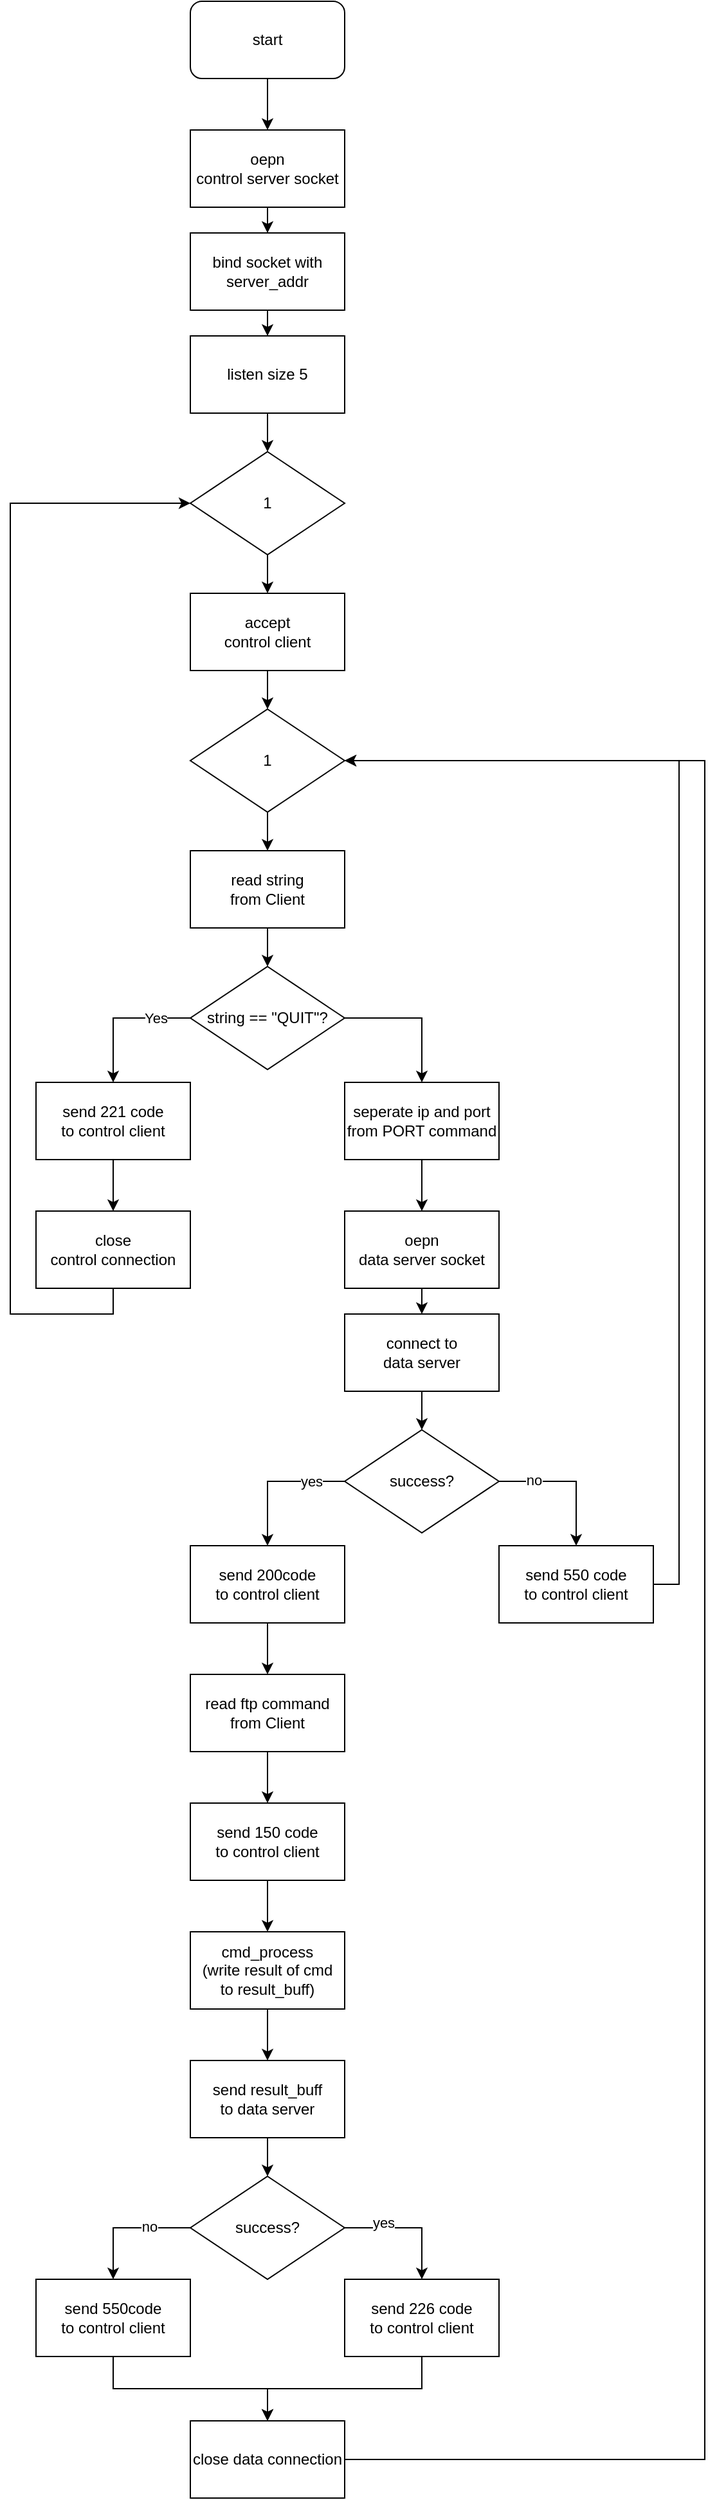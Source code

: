 <mxfile version="24.2.5" type="device">
  <diagram name="페이지-1" id="93DE7s4ki68VwjqAMXgv">
    <mxGraphModel dx="1194" dy="657" grid="1" gridSize="10" guides="1" tooltips="1" connect="1" arrows="1" fold="1" page="1" pageScale="1" pageWidth="827" pageHeight="1169" math="0" shadow="0">
      <root>
        <mxCell id="0" />
        <mxCell id="1" parent="0" />
        <mxCell id="M9bdW66WJYhsx1JfFgeZ-1" value="" style="edgeStyle=orthogonalEdgeStyle;rounded=0;orthogonalLoop=1;jettySize=auto;html=1;" edge="1" parent="1" source="vrBvipgxmOorZBdJkUtO-2" target="vrBvipgxmOorZBdJkUtO-7">
          <mxGeometry relative="1" as="geometry" />
        </mxCell>
        <mxCell id="vrBvipgxmOorZBdJkUtO-2" value="start" style="rounded=1;whiteSpace=wrap;html=1;" parent="1" vertex="1">
          <mxGeometry x="360" y="70" width="120" height="60" as="geometry" />
        </mxCell>
        <mxCell id="vrBvipgxmOorZBdJkUtO-10" value="" style="edgeStyle=orthogonalEdgeStyle;rounded=0;orthogonalLoop=1;jettySize=auto;html=1;" parent="1" source="vrBvipgxmOorZBdJkUtO-7" target="vrBvipgxmOorZBdJkUtO-8" edge="1">
          <mxGeometry relative="1" as="geometry" />
        </mxCell>
        <mxCell id="vrBvipgxmOorZBdJkUtO-7" value="oepn&lt;br&gt;control server socket" style="rounded=0;whiteSpace=wrap;html=1;" parent="1" vertex="1">
          <mxGeometry x="360" y="170" width="120" height="60" as="geometry" />
        </mxCell>
        <mxCell id="vrBvipgxmOorZBdJkUtO-14" value="" style="edgeStyle=orthogonalEdgeStyle;rounded=0;orthogonalLoop=1;jettySize=auto;html=1;" parent="1" source="vrBvipgxmOorZBdJkUtO-8" target="vrBvipgxmOorZBdJkUtO-12" edge="1">
          <mxGeometry relative="1" as="geometry" />
        </mxCell>
        <mxCell id="vrBvipgxmOorZBdJkUtO-8" value="bind socket with server_addr" style="whiteSpace=wrap;html=1;" parent="1" vertex="1">
          <mxGeometry x="360" y="250" width="120" height="60" as="geometry" />
        </mxCell>
        <mxCell id="HnC3ThLmGnI3ioGErX3l-3" value="" style="edgeStyle=orthogonalEdgeStyle;rounded=0;orthogonalLoop=1;jettySize=auto;html=1;" parent="1" source="vrBvipgxmOorZBdJkUtO-12" target="vrBvipgxmOorZBdJkUtO-37" edge="1">
          <mxGeometry relative="1" as="geometry" />
        </mxCell>
        <mxCell id="vrBvipgxmOorZBdJkUtO-12" value="listen size 5" style="whiteSpace=wrap;html=1;" parent="1" vertex="1">
          <mxGeometry x="360" y="330" width="120" height="60" as="geometry" />
        </mxCell>
        <mxCell id="HnC3ThLmGnI3ioGErX3l-35" value="" style="edgeStyle=orthogonalEdgeStyle;rounded=0;orthogonalLoop=1;jettySize=auto;html=1;" parent="1" source="vrBvipgxmOorZBdJkUtO-13" target="HnC3ThLmGnI3ioGErX3l-34" edge="1">
          <mxGeometry relative="1" as="geometry" />
        </mxCell>
        <mxCell id="vrBvipgxmOorZBdJkUtO-13" value="accept&lt;div&gt;control client&lt;/div&gt;" style="rounded=0;whiteSpace=wrap;html=1;" parent="1" vertex="1">
          <mxGeometry x="360" y="530" width="120" height="60" as="geometry" />
        </mxCell>
        <mxCell id="HnC3ThLmGnI3ioGErX3l-4" value="" style="edgeStyle=orthogonalEdgeStyle;rounded=0;orthogonalLoop=1;jettySize=auto;html=1;" parent="1" source="vrBvipgxmOorZBdJkUtO-37" target="vrBvipgxmOorZBdJkUtO-13" edge="1">
          <mxGeometry relative="1" as="geometry" />
        </mxCell>
        <mxCell id="vrBvipgxmOorZBdJkUtO-37" value="1" style="rhombus;whiteSpace=wrap;html=1;" parent="1" vertex="1">
          <mxGeometry x="360" y="420" width="120" height="80" as="geometry" />
        </mxCell>
        <mxCell id="vrBvipgxmOorZBdJkUtO-51" style="edgeStyle=orthogonalEdgeStyle;rounded=0;orthogonalLoop=1;jettySize=auto;html=1;entryX=0.5;entryY=0;entryDx=0;entryDy=0;" parent="1" source="vrBvipgxmOorZBdJkUtO-43" edge="1">
          <mxGeometry relative="1" as="geometry">
            <Array as="points">
              <mxPoint x="300" y="860" />
            </Array>
            <mxPoint x="300" y="910" as="targetPoint" />
          </mxGeometry>
        </mxCell>
        <mxCell id="vrBvipgxmOorZBdJkUtO-53" value="Yes" style="edgeLabel;html=1;align=center;verticalAlign=middle;resizable=0;points=[];" parent="vrBvipgxmOorZBdJkUtO-51" vertex="1" connectable="0">
          <mxGeometry x="-0.509" relative="1" as="geometry">
            <mxPoint as="offset" />
          </mxGeometry>
        </mxCell>
        <mxCell id="HnC3ThLmGnI3ioGErX3l-19" style="edgeStyle=orthogonalEdgeStyle;rounded=0;orthogonalLoop=1;jettySize=auto;html=1;entryX=0.5;entryY=0;entryDx=0;entryDy=0;" parent="1" source="vrBvipgxmOorZBdJkUtO-43" target="HnC3ThLmGnI3ioGErX3l-17" edge="1">
          <mxGeometry relative="1" as="geometry">
            <Array as="points">
              <mxPoint x="540" y="860" />
            </Array>
          </mxGeometry>
        </mxCell>
        <mxCell id="vrBvipgxmOorZBdJkUtO-43" value="string == &quot;QUIT&quot;?" style="rhombus;whiteSpace=wrap;html=1;" parent="1" vertex="1">
          <mxGeometry x="360" y="820" width="120" height="80" as="geometry" />
        </mxCell>
        <mxCell id="HnC3ThLmGnI3ioGErX3l-63" value="" style="edgeStyle=orthogonalEdgeStyle;rounded=0;orthogonalLoop=1;jettySize=auto;html=1;exitX=0.5;exitY=1;exitDx=0;exitDy=0;" parent="1" source="HnC3ThLmGnI3ioGErX3l-64" target="HnC3ThLmGnI3ioGErX3l-62" edge="1">
          <mxGeometry relative="1" as="geometry">
            <mxPoint x="420" y="1730" as="sourcePoint" />
          </mxGeometry>
        </mxCell>
        <mxCell id="HnC3ThLmGnI3ioGErX3l-10" value="" style="edgeStyle=orthogonalEdgeStyle;rounded=0;orthogonalLoop=1;jettySize=auto;html=1;exitX=0.5;exitY=1;exitDx=0;exitDy=0;" parent="1" source="HnC3ThLmGnI3ioGErX3l-12" target="vrBvipgxmOorZBdJkUtO-43" edge="1">
          <mxGeometry relative="1" as="geometry">
            <mxPoint x="420" y="890" as="sourcePoint" />
          </mxGeometry>
        </mxCell>
        <mxCell id="HnC3ThLmGnI3ioGErX3l-12" value="read string&lt;div&gt;from Client&lt;/div&gt;" style="rounded=0;whiteSpace=wrap;html=1;" parent="1" vertex="1">
          <mxGeometry x="360" y="730" width="120" height="60" as="geometry" />
        </mxCell>
        <mxCell id="HnC3ThLmGnI3ioGErX3l-79" value="" style="edgeStyle=orthogonalEdgeStyle;rounded=0;orthogonalLoop=1;jettySize=auto;html=1;" parent="1" source="HnC3ThLmGnI3ioGErX3l-14" target="HnC3ThLmGnI3ioGErX3l-77" edge="1">
          <mxGeometry relative="1" as="geometry" />
        </mxCell>
        <mxCell id="HnC3ThLmGnI3ioGErX3l-14" value="send 221 code&lt;div&gt;to control client&lt;/div&gt;" style="rounded=0;whiteSpace=wrap;html=1;" parent="1" vertex="1">
          <mxGeometry x="240" y="910" width="120" height="60" as="geometry" />
        </mxCell>
        <mxCell id="HnC3ThLmGnI3ioGErX3l-38" style="edgeStyle=orthogonalEdgeStyle;rounded=0;orthogonalLoop=1;jettySize=auto;html=1;entryX=0;entryY=0.5;entryDx=0;entryDy=0;exitX=0.5;exitY=1;exitDx=0;exitDy=0;" parent="1" source="HnC3ThLmGnI3ioGErX3l-77" target="vrBvipgxmOorZBdJkUtO-37" edge="1">
          <mxGeometry relative="1" as="geometry">
            <mxPoint x="290" y="1061" as="sourcePoint" />
            <Array as="points">
              <mxPoint x="300" y="1090" />
              <mxPoint x="220" y="1090" />
              <mxPoint x="220" y="460" />
            </Array>
          </mxGeometry>
        </mxCell>
        <mxCell id="HnC3ThLmGnI3ioGErX3l-25" value="" style="edgeStyle=orthogonalEdgeStyle;rounded=0;orthogonalLoop=1;jettySize=auto;html=1;" parent="1" source="HnC3ThLmGnI3ioGErX3l-17" target="HnC3ThLmGnI3ioGErX3l-21" edge="1">
          <mxGeometry relative="1" as="geometry" />
        </mxCell>
        <mxCell id="HnC3ThLmGnI3ioGErX3l-17" value="seperate ip and port&lt;div&gt;from PORT command&lt;/div&gt;" style="rounded=0;whiteSpace=wrap;html=1;" parent="1" vertex="1">
          <mxGeometry x="480" y="910" width="120" height="60" as="geometry" />
        </mxCell>
        <mxCell id="HnC3ThLmGnI3ioGErX3l-21" value="oepn&lt;br&gt;data server socket" style="rounded=0;whiteSpace=wrap;html=1;" parent="1" vertex="1">
          <mxGeometry x="480" y="1010" width="120" height="60" as="geometry" />
        </mxCell>
        <mxCell id="HnC3ThLmGnI3ioGErX3l-22" style="edgeStyle=orthogonalEdgeStyle;rounded=0;orthogonalLoop=1;jettySize=auto;html=1;entryX=0.5;entryY=0;entryDx=0;entryDy=0;exitX=0.5;exitY=1;exitDx=0;exitDy=0;" parent="1" source="HnC3ThLmGnI3ioGErX3l-21" target="HnC3ThLmGnI3ioGErX3l-24" edge="1">
          <mxGeometry relative="1" as="geometry">
            <mxPoint x="540" y="1070" as="sourcePoint" />
          </mxGeometry>
        </mxCell>
        <mxCell id="HnC3ThLmGnI3ioGErX3l-27" value="" style="edgeStyle=orthogonalEdgeStyle;rounded=0;orthogonalLoop=1;jettySize=auto;html=1;" parent="1" source="HnC3ThLmGnI3ioGErX3l-24" target="HnC3ThLmGnI3ioGErX3l-26" edge="1">
          <mxGeometry relative="1" as="geometry" />
        </mxCell>
        <mxCell id="HnC3ThLmGnI3ioGErX3l-24" value="connect to&lt;div&gt;data server&lt;/div&gt;" style="rounded=0;whiteSpace=wrap;html=1;" parent="1" vertex="1">
          <mxGeometry x="480" y="1090" width="120" height="60" as="geometry" />
        </mxCell>
        <mxCell id="HnC3ThLmGnI3ioGErX3l-29" style="edgeStyle=orthogonalEdgeStyle;rounded=0;orthogonalLoop=1;jettySize=auto;html=1;entryX=0.5;entryY=0;entryDx=0;entryDy=0;" parent="1" source="HnC3ThLmGnI3ioGErX3l-26" target="HnC3ThLmGnI3ioGErX3l-28" edge="1">
          <mxGeometry relative="1" as="geometry">
            <Array as="points">
              <mxPoint x="660" y="1220" />
            </Array>
          </mxGeometry>
        </mxCell>
        <mxCell id="HnC3ThLmGnI3ioGErX3l-30" value="no" style="edgeLabel;html=1;align=center;verticalAlign=middle;resizable=0;points=[];" parent="HnC3ThLmGnI3ioGErX3l-29" vertex="1" connectable="0">
          <mxGeometry x="-0.509" y="1" relative="1" as="geometry">
            <mxPoint as="offset" />
          </mxGeometry>
        </mxCell>
        <mxCell id="HnC3ThLmGnI3ioGErX3l-32" style="edgeStyle=orthogonalEdgeStyle;rounded=0;orthogonalLoop=1;jettySize=auto;html=1;entryX=0.5;entryY=0;entryDx=0;entryDy=0;" parent="1" source="HnC3ThLmGnI3ioGErX3l-26" target="HnC3ThLmGnI3ioGErX3l-31" edge="1">
          <mxGeometry relative="1" as="geometry">
            <Array as="points">
              <mxPoint x="420" y="1220" />
            </Array>
          </mxGeometry>
        </mxCell>
        <mxCell id="HnC3ThLmGnI3ioGErX3l-33" value="yes" style="edgeLabel;html=1;align=center;verticalAlign=middle;resizable=0;points=[];" parent="HnC3ThLmGnI3ioGErX3l-32" vertex="1" connectable="0">
          <mxGeometry x="-0.527" relative="1" as="geometry">
            <mxPoint as="offset" />
          </mxGeometry>
        </mxCell>
        <mxCell id="HnC3ThLmGnI3ioGErX3l-26" value="success?" style="rhombus;whiteSpace=wrap;html=1;" parent="1" vertex="1">
          <mxGeometry x="480" y="1180" width="120" height="80" as="geometry" />
        </mxCell>
        <mxCell id="HnC3ThLmGnI3ioGErX3l-39" style="edgeStyle=orthogonalEdgeStyle;rounded=0;orthogonalLoop=1;jettySize=auto;html=1;entryX=1;entryY=0.5;entryDx=0;entryDy=0;exitX=1;exitY=0.5;exitDx=0;exitDy=0;" parent="1" source="HnC3ThLmGnI3ioGErX3l-28" target="HnC3ThLmGnI3ioGErX3l-34" edge="1">
          <mxGeometry relative="1" as="geometry">
            <mxPoint x="710" y="1400" as="sourcePoint" />
            <Array as="points">
              <mxPoint x="740" y="1300" />
              <mxPoint x="740" y="660" />
            </Array>
          </mxGeometry>
        </mxCell>
        <mxCell id="HnC3ThLmGnI3ioGErX3l-28" value="send 550 code&lt;div&gt;to control client&lt;/div&gt;" style="rounded=0;whiteSpace=wrap;html=1;" parent="1" vertex="1">
          <mxGeometry x="600" y="1270" width="120" height="60" as="geometry" />
        </mxCell>
        <mxCell id="HnC3ThLmGnI3ioGErX3l-42" value="" style="edgeStyle=orthogonalEdgeStyle;rounded=0;orthogonalLoop=1;jettySize=auto;html=1;entryX=0.5;entryY=0;entryDx=0;entryDy=0;" parent="1" source="HnC3ThLmGnI3ioGErX3l-31" target="HnC3ThLmGnI3ioGErX3l-46" edge="1">
          <mxGeometry relative="1" as="geometry">
            <mxPoint x="420" y="1370" as="targetPoint" />
          </mxGeometry>
        </mxCell>
        <mxCell id="HnC3ThLmGnI3ioGErX3l-31" value="send 200code&lt;div&gt;to control client&lt;/div&gt;" style="rounded=0;whiteSpace=wrap;html=1;" parent="1" vertex="1">
          <mxGeometry x="360" y="1270" width="120" height="60" as="geometry" />
        </mxCell>
        <mxCell id="HnC3ThLmGnI3ioGErX3l-37" style="edgeStyle=orthogonalEdgeStyle;rounded=0;orthogonalLoop=1;jettySize=auto;html=1;entryX=0.5;entryY=0;entryDx=0;entryDy=0;" parent="1" source="HnC3ThLmGnI3ioGErX3l-34" target="HnC3ThLmGnI3ioGErX3l-12" edge="1">
          <mxGeometry relative="1" as="geometry" />
        </mxCell>
        <mxCell id="HnC3ThLmGnI3ioGErX3l-34" value="1" style="rhombus;whiteSpace=wrap;html=1;" parent="1" vertex="1">
          <mxGeometry x="360" y="620" width="120" height="80" as="geometry" />
        </mxCell>
        <mxCell id="HnC3ThLmGnI3ioGErX3l-50" value="" style="edgeStyle=orthogonalEdgeStyle;rounded=0;orthogonalLoop=1;jettySize=auto;html=1;entryX=0.5;entryY=0;entryDx=0;entryDy=0;" parent="1" source="HnC3ThLmGnI3ioGErX3l-46" target="HnC3ThLmGnI3ioGErX3l-52" edge="1">
          <mxGeometry relative="1" as="geometry">
            <mxPoint x="420" y="1570" as="targetPoint" />
          </mxGeometry>
        </mxCell>
        <mxCell id="HnC3ThLmGnI3ioGErX3l-46" value="read ftp command&lt;div&gt;from Client&lt;/div&gt;" style="rounded=0;whiteSpace=wrap;html=1;" parent="1" vertex="1">
          <mxGeometry x="360" y="1370" width="120" height="60" as="geometry" />
        </mxCell>
        <mxCell id="HnC3ThLmGnI3ioGErX3l-51" value="" style="edgeStyle=orthogonalEdgeStyle;rounded=0;orthogonalLoop=1;jettySize=auto;html=1;entryX=0.5;entryY=0;entryDx=0;entryDy=0;" parent="1" source="HnC3ThLmGnI3ioGErX3l-52" target="HnC3ThLmGnI3ioGErX3l-57" edge="1">
          <mxGeometry relative="1" as="geometry">
            <mxPoint x="420" y="1570" as="targetPoint" />
          </mxGeometry>
        </mxCell>
        <mxCell id="HnC3ThLmGnI3ioGErX3l-52" value="send 150 code&lt;div&gt;to control client&lt;/div&gt;" style="rounded=0;whiteSpace=wrap;html=1;" parent="1" vertex="1">
          <mxGeometry x="360" y="1470" width="120" height="60" as="geometry" />
        </mxCell>
        <mxCell id="HnC3ThLmGnI3ioGErX3l-60" value="" style="edgeStyle=orthogonalEdgeStyle;rounded=0;orthogonalLoop=1;jettySize=auto;html=1;entryX=0.5;entryY=0;entryDx=0;entryDy=0;" parent="1" source="HnC3ThLmGnI3ioGErX3l-57" target="HnC3ThLmGnI3ioGErX3l-64" edge="1">
          <mxGeometry relative="1" as="geometry">
            <mxPoint x="420" y="1670" as="targetPoint" />
          </mxGeometry>
        </mxCell>
        <mxCell id="HnC3ThLmGnI3ioGErX3l-57" value="cmd_process&lt;div&gt;(write result of cmd&lt;/div&gt;&lt;div&gt;to result_buff)&lt;/div&gt;" style="rounded=0;whiteSpace=wrap;html=1;" parent="1" vertex="1">
          <mxGeometry x="360" y="1570" width="120" height="60" as="geometry" />
        </mxCell>
        <mxCell id="HnC3ThLmGnI3ioGErX3l-68" style="edgeStyle=orthogonalEdgeStyle;rounded=0;orthogonalLoop=1;jettySize=auto;html=1;entryX=0.5;entryY=0;entryDx=0;entryDy=0;" parent="1" source="HnC3ThLmGnI3ioGErX3l-62" target="HnC3ThLmGnI3ioGErX3l-67" edge="1">
          <mxGeometry relative="1" as="geometry">
            <Array as="points">
              <mxPoint x="300" y="1800" />
            </Array>
          </mxGeometry>
        </mxCell>
        <mxCell id="HnC3ThLmGnI3ioGErX3l-72" value="no" style="edgeLabel;html=1;align=center;verticalAlign=middle;resizable=0;points=[];" parent="HnC3ThLmGnI3ioGErX3l-68" vertex="1" connectable="0">
          <mxGeometry x="-0.36" y="-1" relative="1" as="geometry">
            <mxPoint as="offset" />
          </mxGeometry>
        </mxCell>
        <mxCell id="HnC3ThLmGnI3ioGErX3l-69" style="edgeStyle=orthogonalEdgeStyle;rounded=0;orthogonalLoop=1;jettySize=auto;html=1;entryX=0.5;entryY=0;entryDx=0;entryDy=0;" parent="1" source="HnC3ThLmGnI3ioGErX3l-62" target="HnC3ThLmGnI3ioGErX3l-66" edge="1">
          <mxGeometry relative="1" as="geometry">
            <Array as="points">
              <mxPoint x="540" y="1800" />
            </Array>
          </mxGeometry>
        </mxCell>
        <mxCell id="HnC3ThLmGnI3ioGErX3l-71" value="yes" style="edgeLabel;html=1;align=center;verticalAlign=middle;resizable=0;points=[];" parent="HnC3ThLmGnI3ioGErX3l-69" vertex="1" connectable="0">
          <mxGeometry x="-0.4" y="4" relative="1" as="geometry">
            <mxPoint as="offset" />
          </mxGeometry>
        </mxCell>
        <mxCell id="HnC3ThLmGnI3ioGErX3l-62" value="success?" style="rhombus;whiteSpace=wrap;html=1;" parent="1" vertex="1">
          <mxGeometry x="360" y="1760" width="120" height="80" as="geometry" />
        </mxCell>
        <mxCell id="HnC3ThLmGnI3ioGErX3l-64" value="send result_buff&lt;div&gt;to data server&lt;/div&gt;" style="rounded=0;whiteSpace=wrap;html=1;" parent="1" vertex="1">
          <mxGeometry x="360" y="1670" width="120" height="60" as="geometry" />
        </mxCell>
        <mxCell id="HnC3ThLmGnI3ioGErX3l-74" style="edgeStyle=orthogonalEdgeStyle;rounded=0;orthogonalLoop=1;jettySize=auto;html=1;entryX=0.5;entryY=0;entryDx=0;entryDy=0;" parent="1" source="HnC3ThLmGnI3ioGErX3l-66" target="HnC3ThLmGnI3ioGErX3l-73" edge="1">
          <mxGeometry relative="1" as="geometry" />
        </mxCell>
        <mxCell id="HnC3ThLmGnI3ioGErX3l-66" value="send 226 code&lt;div&gt;to control client&lt;/div&gt;" style="rounded=0;whiteSpace=wrap;html=1;" parent="1" vertex="1">
          <mxGeometry x="480" y="1840" width="120" height="60" as="geometry" />
        </mxCell>
        <mxCell id="HnC3ThLmGnI3ioGErX3l-75" style="edgeStyle=orthogonalEdgeStyle;rounded=0;orthogonalLoop=1;jettySize=auto;html=1;entryX=0.5;entryY=0;entryDx=0;entryDy=0;" parent="1" source="HnC3ThLmGnI3ioGErX3l-67" target="HnC3ThLmGnI3ioGErX3l-73" edge="1">
          <mxGeometry relative="1" as="geometry" />
        </mxCell>
        <mxCell id="HnC3ThLmGnI3ioGErX3l-67" value="send 550code&lt;div&gt;to control client&lt;/div&gt;" style="rounded=0;whiteSpace=wrap;html=1;" parent="1" vertex="1">
          <mxGeometry x="240" y="1840" width="120" height="60" as="geometry" />
        </mxCell>
        <mxCell id="HnC3ThLmGnI3ioGErX3l-76" style="edgeStyle=orthogonalEdgeStyle;rounded=0;orthogonalLoop=1;jettySize=auto;html=1;entryX=1;entryY=0.5;entryDx=0;entryDy=0;" parent="1" source="HnC3ThLmGnI3ioGErX3l-73" target="HnC3ThLmGnI3ioGErX3l-34" edge="1">
          <mxGeometry relative="1" as="geometry">
            <Array as="points">
              <mxPoint x="760" y="1980" />
              <mxPoint x="760" y="660" />
            </Array>
          </mxGeometry>
        </mxCell>
        <mxCell id="HnC3ThLmGnI3ioGErX3l-73" value="close data connection" style="rounded=0;whiteSpace=wrap;html=1;" parent="1" vertex="1">
          <mxGeometry x="360" y="1950" width="120" height="60" as="geometry" />
        </mxCell>
        <mxCell id="HnC3ThLmGnI3ioGErX3l-77" value="close&lt;div&gt;control connection&lt;/div&gt;" style="rounded=0;whiteSpace=wrap;html=1;" parent="1" vertex="1">
          <mxGeometry x="240" y="1010" width="120" height="60" as="geometry" />
        </mxCell>
      </root>
    </mxGraphModel>
  </diagram>
</mxfile>
